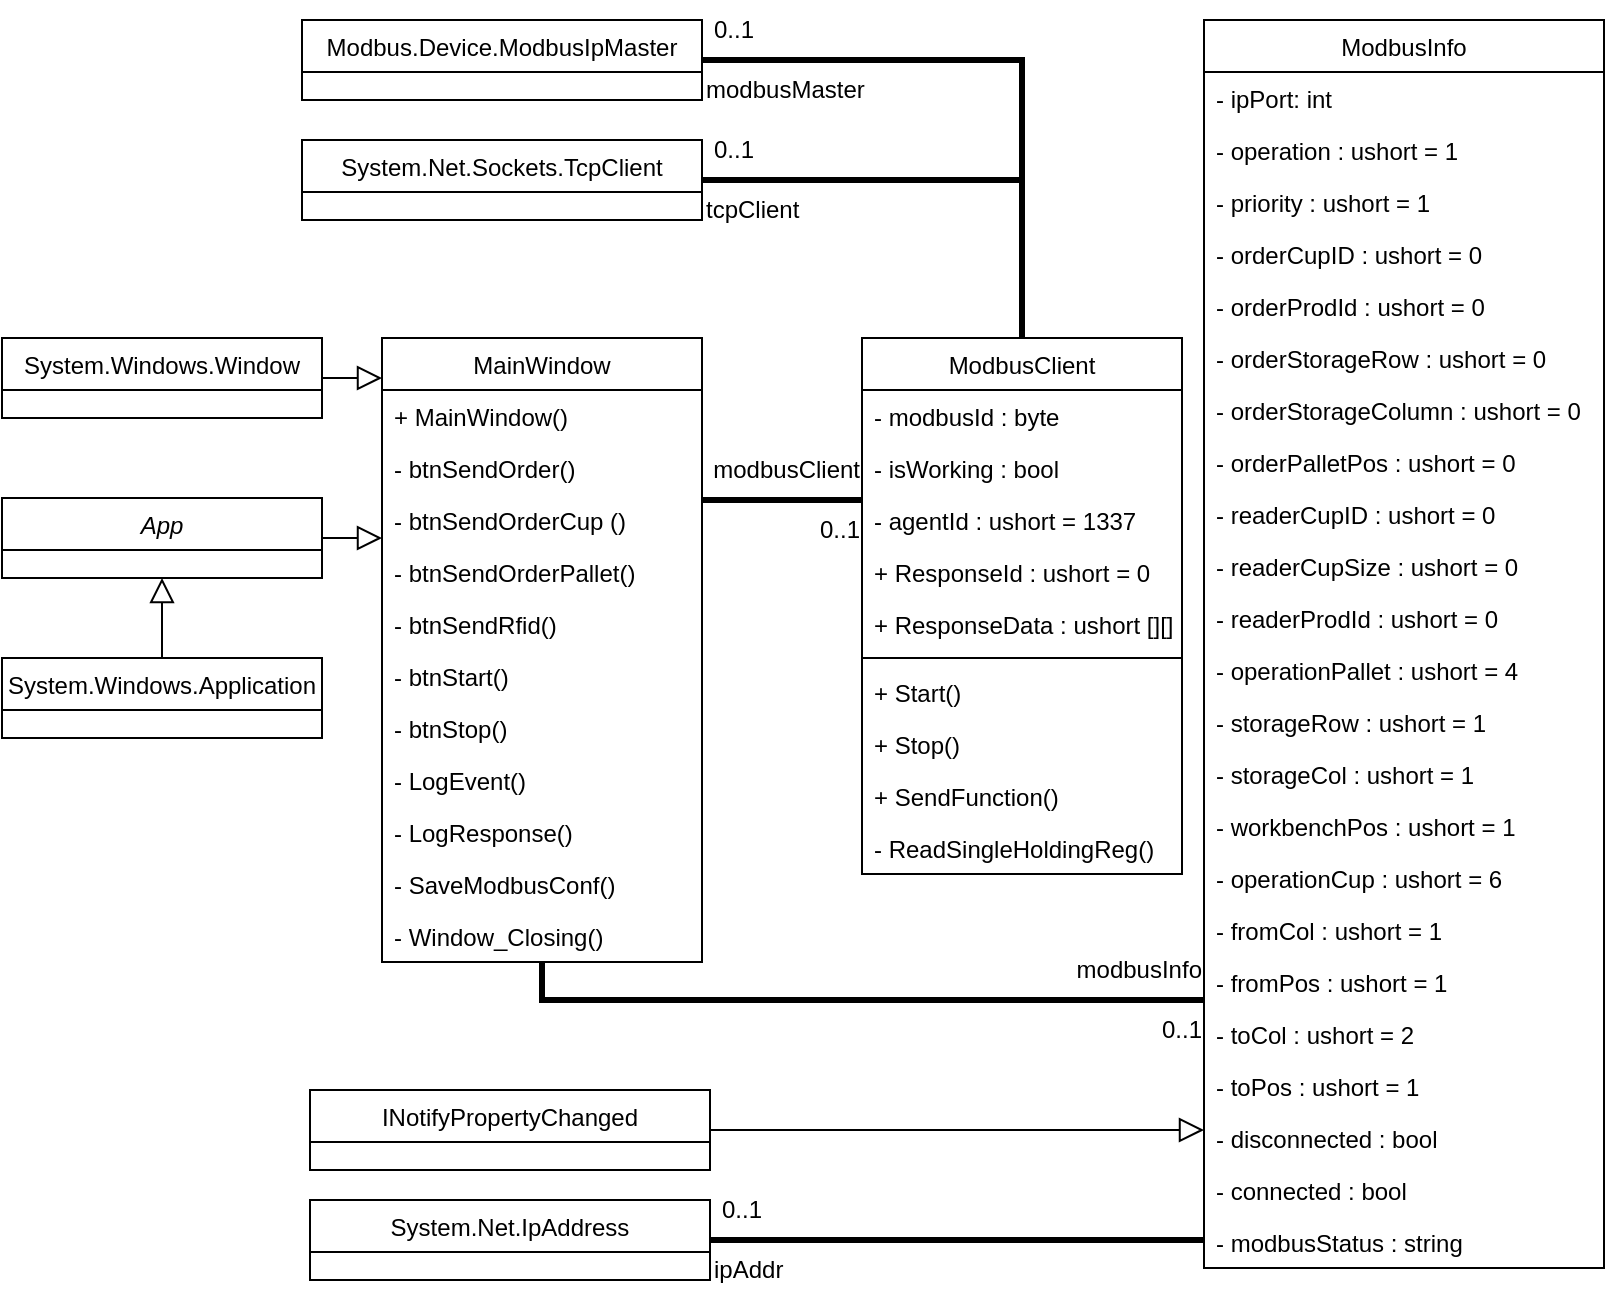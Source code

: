 <mxfile version="21.3.8" type="device">
  <diagram id="C5RBs43oDa-KdzZeNtuy" name="Page-1">
    <mxGraphModel dx="1683" dy="996" grid="1" gridSize="10" guides="1" tooltips="1" connect="1" arrows="1" fold="1" page="1" pageScale="1" pageWidth="827" pageHeight="680" math="0" shadow="0">
      <root>
        <mxCell id="WIyWlLk6GJQsqaUBKTNV-0" />
        <mxCell id="WIyWlLk6GJQsqaUBKTNV-1" parent="WIyWlLk6GJQsqaUBKTNV-0" />
        <mxCell id="Syj8DcOUjTxU4L1QG9lp-21" style="edgeStyle=orthogonalEdgeStyle;rounded=0;orthogonalLoop=1;jettySize=auto;html=1;endArrow=none;endFill=0;strokeWidth=3;" edge="1" parent="WIyWlLk6GJQsqaUBKTNV-1" source="zkfFHV4jXpPFQw0GAbJ--17" target="Syj8DcOUjTxU4L1QG9lp-9">
          <mxGeometry relative="1" as="geometry">
            <Array as="points">
              <mxPoint x="400" y="280" />
              <mxPoint x="400" y="280" />
            </Array>
          </mxGeometry>
        </mxCell>
        <mxCell id="Syj8DcOUjTxU4L1QG9lp-9" value="ModbusClient" style="swimlane;fontStyle=0;align=center;verticalAlign=top;childLayout=stackLayout;horizontal=1;startSize=26;horizontalStack=0;resizeParent=1;resizeLast=0;collapsible=1;marginBottom=0;rounded=0;shadow=0;strokeWidth=1;" vertex="1" parent="WIyWlLk6GJQsqaUBKTNV-1">
          <mxGeometry x="440" y="199" width="160" height="268" as="geometry">
            <mxRectangle x="550" y="140" width="160" height="26" as="alternateBounds" />
          </mxGeometry>
        </mxCell>
        <mxCell id="Syj8DcOUjTxU4L1QG9lp-10" value="- modbusId : byte" style="text;align=left;verticalAlign=top;spacingLeft=4;spacingRight=4;overflow=hidden;rotatable=0;points=[[0,0.5],[1,0.5]];portConstraint=eastwest;" vertex="1" parent="Syj8DcOUjTxU4L1QG9lp-9">
          <mxGeometry y="26" width="160" height="26" as="geometry" />
        </mxCell>
        <mxCell id="Syj8DcOUjTxU4L1QG9lp-27" value="- isWorking : bool" style="text;align=left;verticalAlign=top;spacingLeft=4;spacingRight=4;overflow=hidden;rotatable=0;points=[[0,0.5],[1,0.5]];portConstraint=eastwest;" vertex="1" parent="Syj8DcOUjTxU4L1QG9lp-9">
          <mxGeometry y="52" width="160" height="26" as="geometry" />
        </mxCell>
        <mxCell id="Syj8DcOUjTxU4L1QG9lp-36" value="- agentId : ushort = 1337" style="text;align=left;verticalAlign=top;spacingLeft=4;spacingRight=4;overflow=hidden;rotatable=0;points=[[0,0.5],[1,0.5]];portConstraint=eastwest;" vertex="1" parent="Syj8DcOUjTxU4L1QG9lp-9">
          <mxGeometry y="78" width="160" height="26" as="geometry" />
        </mxCell>
        <mxCell id="Syj8DcOUjTxU4L1QG9lp-38" value="+ ResponseId : ushort = 0" style="text;align=left;verticalAlign=top;spacingLeft=4;spacingRight=4;overflow=hidden;rotatable=0;points=[[0,0.5],[1,0.5]];portConstraint=eastwest;" vertex="1" parent="Syj8DcOUjTxU4L1QG9lp-9">
          <mxGeometry y="104" width="160" height="26" as="geometry" />
        </mxCell>
        <mxCell id="Syj8DcOUjTxU4L1QG9lp-39" value="+ ResponseData : ushort [][]" style="text;align=left;verticalAlign=top;spacingLeft=4;spacingRight=4;overflow=hidden;rotatable=0;points=[[0,0.5],[1,0.5]];portConstraint=eastwest;" vertex="1" parent="Syj8DcOUjTxU4L1QG9lp-9">
          <mxGeometry y="130" width="160" height="26" as="geometry" />
        </mxCell>
        <mxCell id="Syj8DcOUjTxU4L1QG9lp-26" value="" style="line;strokeWidth=1;fillColor=none;align=left;verticalAlign=middle;spacingTop=-1;spacingLeft=3;spacingRight=3;rotatable=0;labelPosition=right;points=[];portConstraint=eastwest;strokeColor=inherit;" vertex="1" parent="Syj8DcOUjTxU4L1QG9lp-9">
          <mxGeometry y="156" width="160" height="8" as="geometry" />
        </mxCell>
        <mxCell id="Syj8DcOUjTxU4L1QG9lp-11" value="+ Start()" style="text;align=left;verticalAlign=top;spacingLeft=4;spacingRight=4;overflow=hidden;rotatable=0;points=[[0,0.5],[1,0.5]];portConstraint=eastwest;" vertex="1" parent="Syj8DcOUjTxU4L1QG9lp-9">
          <mxGeometry y="164" width="160" height="26" as="geometry" />
        </mxCell>
        <mxCell id="Syj8DcOUjTxU4L1QG9lp-12" value="+ Stop()" style="text;align=left;verticalAlign=top;spacingLeft=4;spacingRight=4;overflow=hidden;rotatable=0;points=[[0,0.5],[1,0.5]];portConstraint=eastwest;" vertex="1" parent="Syj8DcOUjTxU4L1QG9lp-9">
          <mxGeometry y="190" width="160" height="26" as="geometry" />
        </mxCell>
        <mxCell id="Syj8DcOUjTxU4L1QG9lp-13" value="+ SendFunction()" style="text;align=left;verticalAlign=top;spacingLeft=4;spacingRight=4;overflow=hidden;rotatable=0;points=[[0,0.5],[1,0.5]];portConstraint=eastwest;" vertex="1" parent="Syj8DcOUjTxU4L1QG9lp-9">
          <mxGeometry y="216" width="160" height="26" as="geometry" />
        </mxCell>
        <mxCell id="Syj8DcOUjTxU4L1QG9lp-14" value="- ReadSingleHoldingReg()" style="text;align=left;verticalAlign=top;spacingLeft=4;spacingRight=4;overflow=hidden;rotatable=0;points=[[0,0.5],[1,0.5]];portConstraint=eastwest;" vertex="1" parent="Syj8DcOUjTxU4L1QG9lp-9">
          <mxGeometry y="242" width="160" height="26" as="geometry" />
        </mxCell>
        <mxCell id="Syj8DcOUjTxU4L1QG9lp-22" value="modbusClient" style="text;html=1;align=right;verticalAlign=middle;resizable=0;points=[];autosize=1;strokeColor=none;fillColor=none;" vertex="1" parent="WIyWlLk6GJQsqaUBKTNV-1">
          <mxGeometry x="340" y="250" width="100" height="30" as="geometry" />
        </mxCell>
        <mxCell id="Syj8DcOUjTxU4L1QG9lp-23" value="0..1" style="text;html=1;align=right;verticalAlign=middle;resizable=0;points=[];autosize=1;strokeColor=none;fillColor=none;" vertex="1" parent="WIyWlLk6GJQsqaUBKTNV-1">
          <mxGeometry x="400" y="280" width="40" height="30" as="geometry" />
        </mxCell>
        <mxCell id="Syj8DcOUjTxU4L1QG9lp-29" style="edgeStyle=orthogonalEdgeStyle;rounded=0;orthogonalLoop=1;jettySize=auto;html=1;endArrow=none;endFill=0;endSize=10;strokeWidth=3;" edge="1" parent="WIyWlLk6GJQsqaUBKTNV-1" source="Syj8DcOUjTxU4L1QG9lp-28" target="Syj8DcOUjTxU4L1QG9lp-9">
          <mxGeometry relative="1" as="geometry">
            <Array as="points">
              <mxPoint x="520" y="60" />
            </Array>
          </mxGeometry>
        </mxCell>
        <mxCell id="Syj8DcOUjTxU4L1QG9lp-28" value="Modbus.Device.ModbusIpMaster" style="swimlane;fontStyle=0;align=center;verticalAlign=top;childLayout=stackLayout;horizontal=1;startSize=26;horizontalStack=0;resizeParent=1;resizeLast=0;collapsible=1;marginBottom=0;rounded=0;shadow=0;strokeWidth=1;" vertex="1" parent="WIyWlLk6GJQsqaUBKTNV-1">
          <mxGeometry x="160" y="40" width="200" height="40" as="geometry">
            <mxRectangle x="130" y="380" width="160" height="26" as="alternateBounds" />
          </mxGeometry>
        </mxCell>
        <mxCell id="Syj8DcOUjTxU4L1QG9lp-30" value="0..1" style="text;html=1;align=left;verticalAlign=middle;resizable=0;points=[];autosize=1;strokeColor=none;fillColor=none;" vertex="1" parent="WIyWlLk6GJQsqaUBKTNV-1">
          <mxGeometry x="364" y="30" width="40" height="30" as="geometry" />
        </mxCell>
        <mxCell id="Syj8DcOUjTxU4L1QG9lp-31" value="modbusMaster" style="text;html=1;align=left;verticalAlign=middle;resizable=0;points=[];autosize=1;strokeColor=none;fillColor=none;" vertex="1" parent="WIyWlLk6GJQsqaUBKTNV-1">
          <mxGeometry x="360" y="60" width="100" height="30" as="geometry" />
        </mxCell>
        <mxCell id="Syj8DcOUjTxU4L1QG9lp-32" value="System.Net.Sockets.TcpClient" style="swimlane;fontStyle=0;align=center;verticalAlign=top;childLayout=stackLayout;horizontal=1;startSize=26;horizontalStack=0;resizeParent=1;resizeLast=0;collapsible=1;marginBottom=0;rounded=0;shadow=0;strokeWidth=1;" vertex="1" parent="WIyWlLk6GJQsqaUBKTNV-1">
          <mxGeometry x="160" y="100" width="200" height="40" as="geometry">
            <mxRectangle x="130" y="380" width="160" height="26" as="alternateBounds" />
          </mxGeometry>
        </mxCell>
        <mxCell id="Syj8DcOUjTxU4L1QG9lp-33" style="edgeStyle=orthogonalEdgeStyle;rounded=0;orthogonalLoop=1;jettySize=auto;html=1;endArrow=none;endFill=0;endSize=10;strokeWidth=3;" edge="1" parent="WIyWlLk6GJQsqaUBKTNV-1" source="Syj8DcOUjTxU4L1QG9lp-32" target="Syj8DcOUjTxU4L1QG9lp-9">
          <mxGeometry relative="1" as="geometry">
            <mxPoint x="384" y="100" as="sourcePoint" />
            <mxPoint x="614" y="239" as="targetPoint" />
            <Array as="points">
              <mxPoint x="520" y="120" />
            </Array>
          </mxGeometry>
        </mxCell>
        <mxCell id="Syj8DcOUjTxU4L1QG9lp-34" value="0..1" style="text;html=1;align=left;verticalAlign=middle;resizable=0;points=[];autosize=1;strokeColor=none;fillColor=none;" vertex="1" parent="WIyWlLk6GJQsqaUBKTNV-1">
          <mxGeometry x="364" y="90" width="40" height="30" as="geometry" />
        </mxCell>
        <mxCell id="Syj8DcOUjTxU4L1QG9lp-35" value="tcpClient" style="text;html=1;align=left;verticalAlign=middle;resizable=0;points=[];autosize=1;strokeColor=none;fillColor=none;" vertex="1" parent="WIyWlLk6GJQsqaUBKTNV-1">
          <mxGeometry x="360" y="120" width="70" height="30" as="geometry" />
        </mxCell>
        <mxCell id="Syj8DcOUjTxU4L1QG9lp-37" value="" style="group" vertex="1" connectable="0" parent="WIyWlLk6GJQsqaUBKTNV-1">
          <mxGeometry x="10" y="199" width="350" height="320" as="geometry" />
        </mxCell>
        <mxCell id="zkfFHV4jXpPFQw0GAbJ--0" value="App" style="swimlane;fontStyle=2;align=center;verticalAlign=top;childLayout=stackLayout;horizontal=1;startSize=26;horizontalStack=0;resizeParent=1;resizeLast=0;collapsible=1;marginBottom=0;rounded=0;shadow=0;strokeWidth=1;" parent="Syj8DcOUjTxU4L1QG9lp-37" vertex="1">
          <mxGeometry y="80" width="160" height="40" as="geometry">
            <mxRectangle x="230" y="140" width="160" height="26" as="alternateBounds" />
          </mxGeometry>
        </mxCell>
        <mxCell id="zkfFHV4jXpPFQw0GAbJ--6" value="System.Windows.Application" style="swimlane;fontStyle=0;align=center;verticalAlign=top;childLayout=stackLayout;horizontal=1;startSize=26;horizontalStack=0;resizeParent=1;resizeLast=0;collapsible=1;marginBottom=0;rounded=0;shadow=0;strokeWidth=1;" parent="Syj8DcOUjTxU4L1QG9lp-37" vertex="1">
          <mxGeometry y="160" width="160" height="40" as="geometry">
            <mxRectangle x="130" y="380" width="160" height="26" as="alternateBounds" />
          </mxGeometry>
        </mxCell>
        <mxCell id="zkfFHV4jXpPFQw0GAbJ--13" value="System.Windows.Window" style="swimlane;fontStyle=0;align=center;verticalAlign=top;childLayout=stackLayout;horizontal=1;startSize=26;horizontalStack=0;resizeParent=1;resizeLast=0;collapsible=1;marginBottom=0;rounded=0;shadow=0;strokeWidth=1;" parent="Syj8DcOUjTxU4L1QG9lp-37" vertex="1">
          <mxGeometry width="160" height="40" as="geometry">
            <mxRectangle x="340" y="380" width="170" height="26" as="alternateBounds" />
          </mxGeometry>
        </mxCell>
        <mxCell id="zkfFHV4jXpPFQw0GAbJ--17" value="MainWindow" style="swimlane;fontStyle=0;align=center;verticalAlign=top;childLayout=stackLayout;horizontal=1;startSize=26;horizontalStack=0;resizeParent=1;resizeLast=0;collapsible=1;marginBottom=0;rounded=0;shadow=0;strokeWidth=1;" parent="Syj8DcOUjTxU4L1QG9lp-37" vertex="1">
          <mxGeometry x="190" width="160" height="312" as="geometry">
            <mxRectangle x="550" y="140" width="160" height="26" as="alternateBounds" />
          </mxGeometry>
        </mxCell>
        <mxCell id="zkfFHV4jXpPFQw0GAbJ--24" value="+ MainWindow()" style="text;align=left;verticalAlign=top;spacingLeft=4;spacingRight=4;overflow=hidden;rotatable=0;points=[[0,0.5],[1,0.5]];portConstraint=eastwest;" parent="zkfFHV4jXpPFQw0GAbJ--17" vertex="1">
          <mxGeometry y="26" width="160" height="26" as="geometry" />
        </mxCell>
        <mxCell id="zkfFHV4jXpPFQw0GAbJ--25" value="- btnSendOrder()" style="text;align=left;verticalAlign=top;spacingLeft=4;spacingRight=4;overflow=hidden;rotatable=0;points=[[0,0.5],[1,0.5]];portConstraint=eastwest;" parent="zkfFHV4jXpPFQw0GAbJ--17" vertex="1">
          <mxGeometry y="52" width="160" height="26" as="geometry" />
        </mxCell>
        <mxCell id="Syj8DcOUjTxU4L1QG9lp-0" value="- btnSendOrderCup ()" style="text;align=left;verticalAlign=top;spacingLeft=4;spacingRight=4;overflow=hidden;rotatable=0;points=[[0,0.5],[1,0.5]];portConstraint=eastwest;" vertex="1" parent="zkfFHV4jXpPFQw0GAbJ--17">
          <mxGeometry y="78" width="160" height="26" as="geometry" />
        </mxCell>
        <mxCell id="Syj8DcOUjTxU4L1QG9lp-1" value="- btnSendOrderPallet()" style="text;align=left;verticalAlign=top;spacingLeft=4;spacingRight=4;overflow=hidden;rotatable=0;points=[[0,0.5],[1,0.5]];portConstraint=eastwest;" vertex="1" parent="zkfFHV4jXpPFQw0GAbJ--17">
          <mxGeometry y="104" width="160" height="26" as="geometry" />
        </mxCell>
        <mxCell id="Syj8DcOUjTxU4L1QG9lp-2" value="- btnSendRfid()" style="text;align=left;verticalAlign=top;spacingLeft=4;spacingRight=4;overflow=hidden;rotatable=0;points=[[0,0.5],[1,0.5]];portConstraint=eastwest;" vertex="1" parent="zkfFHV4jXpPFQw0GAbJ--17">
          <mxGeometry y="130" width="160" height="26" as="geometry" />
        </mxCell>
        <mxCell id="Syj8DcOUjTxU4L1QG9lp-3" value="- btnStart()" style="text;align=left;verticalAlign=top;spacingLeft=4;spacingRight=4;overflow=hidden;rotatable=0;points=[[0,0.5],[1,0.5]];portConstraint=eastwest;" vertex="1" parent="zkfFHV4jXpPFQw0GAbJ--17">
          <mxGeometry y="156" width="160" height="26" as="geometry" />
        </mxCell>
        <mxCell id="Syj8DcOUjTxU4L1QG9lp-4" value="- btnStop()" style="text;align=left;verticalAlign=top;spacingLeft=4;spacingRight=4;overflow=hidden;rotatable=0;points=[[0,0.5],[1,0.5]];portConstraint=eastwest;" vertex="1" parent="zkfFHV4jXpPFQw0GAbJ--17">
          <mxGeometry y="182" width="160" height="26" as="geometry" />
        </mxCell>
        <mxCell id="Syj8DcOUjTxU4L1QG9lp-5" value="- LogEvent()" style="text;align=left;verticalAlign=top;spacingLeft=4;spacingRight=4;overflow=hidden;rotatable=0;points=[[0,0.5],[1,0.5]];portConstraint=eastwest;" vertex="1" parent="zkfFHV4jXpPFQw0GAbJ--17">
          <mxGeometry y="208" width="160" height="26" as="geometry" />
        </mxCell>
        <mxCell id="Syj8DcOUjTxU4L1QG9lp-7" value="- LogResponse()" style="text;align=left;verticalAlign=top;spacingLeft=4;spacingRight=4;overflow=hidden;rotatable=0;points=[[0,0.5],[1,0.5]];portConstraint=eastwest;" vertex="1" parent="zkfFHV4jXpPFQw0GAbJ--17">
          <mxGeometry y="234" width="160" height="26" as="geometry" />
        </mxCell>
        <mxCell id="Syj8DcOUjTxU4L1QG9lp-8" value="- SaveModbusConf()" style="text;align=left;verticalAlign=top;spacingLeft=4;spacingRight=4;overflow=hidden;rotatable=0;points=[[0,0.5],[1,0.5]];portConstraint=eastwest;" vertex="1" parent="zkfFHV4jXpPFQw0GAbJ--17">
          <mxGeometry y="260" width="160" height="26" as="geometry" />
        </mxCell>
        <mxCell id="Syj8DcOUjTxU4L1QG9lp-6" value="- Window_Closing()" style="text;align=left;verticalAlign=top;spacingLeft=4;spacingRight=4;overflow=hidden;rotatable=0;points=[[0,0.5],[1,0.5]];portConstraint=eastwest;" vertex="1" parent="zkfFHV4jXpPFQw0GAbJ--17">
          <mxGeometry y="286" width="160" height="26" as="geometry" />
        </mxCell>
        <mxCell id="zkfFHV4jXpPFQw0GAbJ--12" value="" style="endArrow=block;endSize=10;endFill=0;shadow=0;strokeWidth=1;rounded=0;edgeStyle=elbowEdgeStyle;elbow=vertical;" parent="Syj8DcOUjTxU4L1QG9lp-37" source="zkfFHV4jXpPFQw0GAbJ--6" target="zkfFHV4jXpPFQw0GAbJ--0" edge="1">
          <mxGeometry width="160" relative="1" as="geometry">
            <mxPoint x="200" y="203" as="sourcePoint" />
            <mxPoint x="200" y="203" as="targetPoint" />
          </mxGeometry>
        </mxCell>
        <mxCell id="zkfFHV4jXpPFQw0GAbJ--26" value="" style="endArrow=block;shadow=0;strokeWidth=1;rounded=0;endFill=0;edgeStyle=elbowEdgeStyle;elbow=vertical;endSize=10;" parent="Syj8DcOUjTxU4L1QG9lp-37" source="zkfFHV4jXpPFQw0GAbJ--0" target="zkfFHV4jXpPFQw0GAbJ--17" edge="1">
          <mxGeometry x="0.5" y="41" relative="1" as="geometry">
            <mxPoint x="380" y="192" as="sourcePoint" />
            <mxPoint x="540" y="192" as="targetPoint" />
            <mxPoint x="-40" y="32" as="offset" />
          </mxGeometry>
        </mxCell>
        <mxCell id="zkfFHV4jXpPFQw0GAbJ--16" value="" style="endArrow=block;endSize=10;endFill=0;shadow=0;strokeWidth=1;rounded=0;edgeStyle=elbowEdgeStyle;elbow=vertical;" parent="Syj8DcOUjTxU4L1QG9lp-37" source="zkfFHV4jXpPFQw0GAbJ--13" target="zkfFHV4jXpPFQw0GAbJ--17" edge="1">
          <mxGeometry width="160" relative="1" as="geometry">
            <mxPoint x="210" y="373" as="sourcePoint" />
            <mxPoint x="310" y="271" as="targetPoint" />
          </mxGeometry>
        </mxCell>
        <mxCell id="Syj8DcOUjTxU4L1QG9lp-40" value="ModbusInfo" style="swimlane;fontStyle=0;align=center;verticalAlign=top;childLayout=stackLayout;horizontal=1;startSize=26;horizontalStack=0;resizeParent=1;resizeLast=0;collapsible=1;marginBottom=0;rounded=0;shadow=0;strokeWidth=1;" vertex="1" parent="WIyWlLk6GJQsqaUBKTNV-1">
          <mxGeometry x="611" y="40" width="200" height="624" as="geometry">
            <mxRectangle x="550" y="140" width="160" height="26" as="alternateBounds" />
          </mxGeometry>
        </mxCell>
        <mxCell id="Syj8DcOUjTxU4L1QG9lp-41" value="- ipPort: int" style="text;align=left;verticalAlign=top;spacingLeft=4;spacingRight=4;overflow=hidden;rotatable=0;points=[[0,0.5],[1,0.5]];portConstraint=eastwest;" vertex="1" parent="Syj8DcOUjTxU4L1QG9lp-40">
          <mxGeometry y="26" width="200" height="26" as="geometry" />
        </mxCell>
        <mxCell id="Syj8DcOUjTxU4L1QG9lp-42" value="- operation : ushort = 1" style="text;align=left;verticalAlign=top;spacingLeft=4;spacingRight=4;overflow=hidden;rotatable=0;points=[[0,0.5],[1,0.5]];portConstraint=eastwest;" vertex="1" parent="Syj8DcOUjTxU4L1QG9lp-40">
          <mxGeometry y="52" width="200" height="26" as="geometry" />
        </mxCell>
        <mxCell id="Syj8DcOUjTxU4L1QG9lp-43" value="- priority : ushort = 1" style="text;align=left;verticalAlign=top;spacingLeft=4;spacingRight=4;overflow=hidden;rotatable=0;points=[[0,0.5],[1,0.5]];portConstraint=eastwest;" vertex="1" parent="Syj8DcOUjTxU4L1QG9lp-40">
          <mxGeometry y="78" width="200" height="26" as="geometry" />
        </mxCell>
        <mxCell id="Syj8DcOUjTxU4L1QG9lp-44" value="- orderCupID : ushort = 0" style="text;align=left;verticalAlign=top;spacingLeft=4;spacingRight=4;overflow=hidden;rotatable=0;points=[[0,0.5],[1,0.5]];portConstraint=eastwest;" vertex="1" parent="Syj8DcOUjTxU4L1QG9lp-40">
          <mxGeometry y="104" width="200" height="26" as="geometry" />
        </mxCell>
        <mxCell id="Syj8DcOUjTxU4L1QG9lp-45" value="- orderProdId : ushort = 0" style="text;align=left;verticalAlign=top;spacingLeft=4;spacingRight=4;overflow=hidden;rotatable=0;points=[[0,0.5],[1,0.5]];portConstraint=eastwest;" vertex="1" parent="Syj8DcOUjTxU4L1QG9lp-40">
          <mxGeometry y="130" width="200" height="26" as="geometry" />
        </mxCell>
        <mxCell id="Syj8DcOUjTxU4L1QG9lp-59" value="- orderStorageRow : ushort = 0" style="text;align=left;verticalAlign=top;spacingLeft=4;spacingRight=4;overflow=hidden;rotatable=0;points=[[0,0.5],[1,0.5]];portConstraint=eastwest;" vertex="1" parent="Syj8DcOUjTxU4L1QG9lp-40">
          <mxGeometry y="156" width="200" height="26" as="geometry" />
        </mxCell>
        <mxCell id="Syj8DcOUjTxU4L1QG9lp-60" value="- orderStorageColumn : ushort = 0" style="text;align=left;verticalAlign=top;spacingLeft=4;spacingRight=4;overflow=hidden;rotatable=0;points=[[0,0.5],[1,0.5]];portConstraint=eastwest;" vertex="1" parent="Syj8DcOUjTxU4L1QG9lp-40">
          <mxGeometry y="182" width="200" height="26" as="geometry" />
        </mxCell>
        <mxCell id="Syj8DcOUjTxU4L1QG9lp-61" value="- orderPalletPos : ushort = 0" style="text;align=left;verticalAlign=top;spacingLeft=4;spacingRight=4;overflow=hidden;rotatable=0;points=[[0,0.5],[1,0.5]];portConstraint=eastwest;" vertex="1" parent="Syj8DcOUjTxU4L1QG9lp-40">
          <mxGeometry y="208" width="200" height="26" as="geometry" />
        </mxCell>
        <mxCell id="Syj8DcOUjTxU4L1QG9lp-62" value="- readerCupID : ushort = 0" style="text;align=left;verticalAlign=top;spacingLeft=4;spacingRight=4;overflow=hidden;rotatable=0;points=[[0,0.5],[1,0.5]];portConstraint=eastwest;" vertex="1" parent="Syj8DcOUjTxU4L1QG9lp-40">
          <mxGeometry y="234" width="200" height="26" as="geometry" />
        </mxCell>
        <mxCell id="Syj8DcOUjTxU4L1QG9lp-63" value="- readerCupSize : ushort = 0" style="text;align=left;verticalAlign=top;spacingLeft=4;spacingRight=4;overflow=hidden;rotatable=0;points=[[0,0.5],[1,0.5]];portConstraint=eastwest;" vertex="1" parent="Syj8DcOUjTxU4L1QG9lp-40">
          <mxGeometry y="260" width="200" height="26" as="geometry" />
        </mxCell>
        <mxCell id="Syj8DcOUjTxU4L1QG9lp-64" value="- readerProdId : ushort = 0" style="text;align=left;verticalAlign=top;spacingLeft=4;spacingRight=4;overflow=hidden;rotatable=0;points=[[0,0.5],[1,0.5]];portConstraint=eastwest;" vertex="1" parent="Syj8DcOUjTxU4L1QG9lp-40">
          <mxGeometry y="286" width="200" height="26" as="geometry" />
        </mxCell>
        <mxCell id="Syj8DcOUjTxU4L1QG9lp-65" value="- operationPallet : ushort = 4" style="text;align=left;verticalAlign=top;spacingLeft=4;spacingRight=4;overflow=hidden;rotatable=0;points=[[0,0.5],[1,0.5]];portConstraint=eastwest;" vertex="1" parent="Syj8DcOUjTxU4L1QG9lp-40">
          <mxGeometry y="312" width="200" height="26" as="geometry" />
        </mxCell>
        <mxCell id="Syj8DcOUjTxU4L1QG9lp-66" value="- storageRow : ushort = 1" style="text;align=left;verticalAlign=top;spacingLeft=4;spacingRight=4;overflow=hidden;rotatable=0;points=[[0,0.5],[1,0.5]];portConstraint=eastwest;" vertex="1" parent="Syj8DcOUjTxU4L1QG9lp-40">
          <mxGeometry y="338" width="200" height="26" as="geometry" />
        </mxCell>
        <mxCell id="Syj8DcOUjTxU4L1QG9lp-68" value="- storageCol : ushort = 1" style="text;align=left;verticalAlign=top;spacingLeft=4;spacingRight=4;overflow=hidden;rotatable=0;points=[[0,0.5],[1,0.5]];portConstraint=eastwest;" vertex="1" parent="Syj8DcOUjTxU4L1QG9lp-40">
          <mxGeometry y="364" width="200" height="26" as="geometry" />
        </mxCell>
        <mxCell id="Syj8DcOUjTxU4L1QG9lp-67" value="- workbenchPos : ushort = 1" style="text;align=left;verticalAlign=top;spacingLeft=4;spacingRight=4;overflow=hidden;rotatable=0;points=[[0,0.5],[1,0.5]];portConstraint=eastwest;" vertex="1" parent="Syj8DcOUjTxU4L1QG9lp-40">
          <mxGeometry y="390" width="200" height="26" as="geometry" />
        </mxCell>
        <mxCell id="Syj8DcOUjTxU4L1QG9lp-69" value="- operationCup : ushort = 6" style="text;align=left;verticalAlign=top;spacingLeft=4;spacingRight=4;overflow=hidden;rotatable=0;points=[[0,0.5],[1,0.5]];portConstraint=eastwest;" vertex="1" parent="Syj8DcOUjTxU4L1QG9lp-40">
          <mxGeometry y="416" width="200" height="26" as="geometry" />
        </mxCell>
        <mxCell id="Syj8DcOUjTxU4L1QG9lp-70" value="- fromCol : ushort = 1" style="text;align=left;verticalAlign=top;spacingLeft=4;spacingRight=4;overflow=hidden;rotatable=0;points=[[0,0.5],[1,0.5]];portConstraint=eastwest;" vertex="1" parent="Syj8DcOUjTxU4L1QG9lp-40">
          <mxGeometry y="442" width="200" height="26" as="geometry" />
        </mxCell>
        <mxCell id="Syj8DcOUjTxU4L1QG9lp-71" value="- fromPos : ushort = 1" style="text;align=left;verticalAlign=top;spacingLeft=4;spacingRight=4;overflow=hidden;rotatable=0;points=[[0,0.5],[1,0.5]];portConstraint=eastwest;" vertex="1" parent="Syj8DcOUjTxU4L1QG9lp-40">
          <mxGeometry y="468" width="200" height="26" as="geometry" />
        </mxCell>
        <mxCell id="Syj8DcOUjTxU4L1QG9lp-72" value="- toCol : ushort = 2" style="text;align=left;verticalAlign=top;spacingLeft=4;spacingRight=4;overflow=hidden;rotatable=0;points=[[0,0.5],[1,0.5]];portConstraint=eastwest;" vertex="1" parent="Syj8DcOUjTxU4L1QG9lp-40">
          <mxGeometry y="494" width="200" height="26" as="geometry" />
        </mxCell>
        <mxCell id="Syj8DcOUjTxU4L1QG9lp-74" value="- toPos : ushort = 1" style="text;align=left;verticalAlign=top;spacingLeft=4;spacingRight=4;overflow=hidden;rotatable=0;points=[[0,0.5],[1,0.5]];portConstraint=eastwest;" vertex="1" parent="Syj8DcOUjTxU4L1QG9lp-40">
          <mxGeometry y="520" width="200" height="26" as="geometry" />
        </mxCell>
        <mxCell id="Syj8DcOUjTxU4L1QG9lp-73" value="- disconnected : bool" style="text;align=left;verticalAlign=top;spacingLeft=4;spacingRight=4;overflow=hidden;rotatable=0;points=[[0,0.5],[1,0.5]];portConstraint=eastwest;" vertex="1" parent="Syj8DcOUjTxU4L1QG9lp-40">
          <mxGeometry y="546" width="200" height="26" as="geometry" />
        </mxCell>
        <mxCell id="Syj8DcOUjTxU4L1QG9lp-75" value="- connected : bool" style="text;align=left;verticalAlign=top;spacingLeft=4;spacingRight=4;overflow=hidden;rotatable=0;points=[[0,0.5],[1,0.5]];portConstraint=eastwest;" vertex="1" parent="Syj8DcOUjTxU4L1QG9lp-40">
          <mxGeometry y="572" width="200" height="26" as="geometry" />
        </mxCell>
        <mxCell id="Syj8DcOUjTxU4L1QG9lp-76" value="- modbusStatus : string" style="text;align=left;verticalAlign=top;spacingLeft=4;spacingRight=4;overflow=hidden;rotatable=0;points=[[0,0.5],[1,0.5]];portConstraint=eastwest;" vertex="1" parent="Syj8DcOUjTxU4L1QG9lp-40">
          <mxGeometry y="598" width="200" height="26" as="geometry" />
        </mxCell>
        <mxCell id="Syj8DcOUjTxU4L1QG9lp-53" style="edgeStyle=orthogonalEdgeStyle;rounded=0;orthogonalLoop=1;jettySize=auto;html=1;endArrow=block;endFill=0;endSize=10;" edge="1" parent="WIyWlLk6GJQsqaUBKTNV-1">
          <mxGeometry relative="1" as="geometry">
            <mxPoint x="364.0" y="595" as="sourcePoint" />
            <mxPoint x="611" y="595" as="targetPoint" />
            <Array as="points">
              <mxPoint x="430" y="595" />
              <mxPoint x="430" y="595" />
            </Array>
          </mxGeometry>
        </mxCell>
        <mxCell id="Syj8DcOUjTxU4L1QG9lp-52" value="INotifyPropertyChanged" style="swimlane;fontStyle=0;align=center;verticalAlign=top;childLayout=stackLayout;horizontal=1;startSize=26;horizontalStack=0;resizeParent=1;resizeLast=0;collapsible=1;marginBottom=0;rounded=0;shadow=0;strokeWidth=1;" vertex="1" parent="WIyWlLk6GJQsqaUBKTNV-1">
          <mxGeometry x="164" y="575" width="200" height="40" as="geometry">
            <mxRectangle x="130" y="380" width="160" height="26" as="alternateBounds" />
          </mxGeometry>
        </mxCell>
        <mxCell id="Syj8DcOUjTxU4L1QG9lp-54" value="System.Net.IpAddress" style="swimlane;fontStyle=0;align=center;verticalAlign=top;childLayout=stackLayout;horizontal=1;startSize=26;horizontalStack=0;resizeParent=1;resizeLast=0;collapsible=1;marginBottom=0;rounded=0;shadow=0;strokeWidth=1;" vertex="1" parent="WIyWlLk6GJQsqaUBKTNV-1">
          <mxGeometry x="164" y="630" width="200" height="40" as="geometry">
            <mxRectangle x="130" y="380" width="160" height="26" as="alternateBounds" />
          </mxGeometry>
        </mxCell>
        <mxCell id="Syj8DcOUjTxU4L1QG9lp-56" style="edgeStyle=orthogonalEdgeStyle;rounded=0;orthogonalLoop=1;jettySize=auto;html=1;endArrow=none;endFill=0;endSize=10;strokeWidth=3;" edge="1" parent="WIyWlLk6GJQsqaUBKTNV-1">
          <mxGeometry relative="1" as="geometry">
            <mxPoint x="364.0" y="650" as="sourcePoint" />
            <mxPoint x="611" y="650" as="targetPoint" />
            <Array as="points">
              <mxPoint x="440" y="650" />
              <mxPoint x="440" y="650" />
            </Array>
          </mxGeometry>
        </mxCell>
        <mxCell id="Syj8DcOUjTxU4L1QG9lp-57" value="0..1" style="text;html=1;align=left;verticalAlign=middle;resizable=0;points=[];autosize=1;strokeColor=none;fillColor=none;" vertex="1" parent="WIyWlLk6GJQsqaUBKTNV-1">
          <mxGeometry x="368" y="620" width="40" height="30" as="geometry" />
        </mxCell>
        <mxCell id="Syj8DcOUjTxU4L1QG9lp-58" value="ipAddr" style="text;html=1;align=left;verticalAlign=middle;resizable=0;points=[];autosize=1;strokeColor=none;fillColor=none;" vertex="1" parent="WIyWlLk6GJQsqaUBKTNV-1">
          <mxGeometry x="364" y="650" width="60" height="30" as="geometry" />
        </mxCell>
        <mxCell id="Syj8DcOUjTxU4L1QG9lp-77" value="modbusInfo" style="text;html=1;align=right;verticalAlign=middle;resizable=0;points=[];autosize=1;strokeColor=none;fillColor=none;" vertex="1" parent="WIyWlLk6GJQsqaUBKTNV-1">
          <mxGeometry x="521" y="500" width="90" height="30" as="geometry" />
        </mxCell>
        <mxCell id="Syj8DcOUjTxU4L1QG9lp-78" value="0..1" style="text;html=1;align=right;verticalAlign=middle;resizable=0;points=[];autosize=1;strokeColor=none;fillColor=none;" vertex="1" parent="WIyWlLk6GJQsqaUBKTNV-1">
          <mxGeometry x="571" y="530" width="40" height="30" as="geometry" />
        </mxCell>
        <mxCell id="Syj8DcOUjTxU4L1QG9lp-79" style="edgeStyle=orthogonalEdgeStyle;rounded=0;orthogonalLoop=1;jettySize=auto;html=1;endArrow=none;endFill=0;endSize=10;strokeWidth=3;" edge="1" parent="WIyWlLk6GJQsqaUBKTNV-1" source="zkfFHV4jXpPFQw0GAbJ--17" target="Syj8DcOUjTxU4L1QG9lp-40">
          <mxGeometry relative="1" as="geometry">
            <mxPoint x="350" y="530" as="sourcePoint" />
            <mxPoint x="510" y="609" as="targetPoint" />
            <Array as="points">
              <mxPoint x="280" y="530" />
            </Array>
          </mxGeometry>
        </mxCell>
      </root>
    </mxGraphModel>
  </diagram>
</mxfile>
